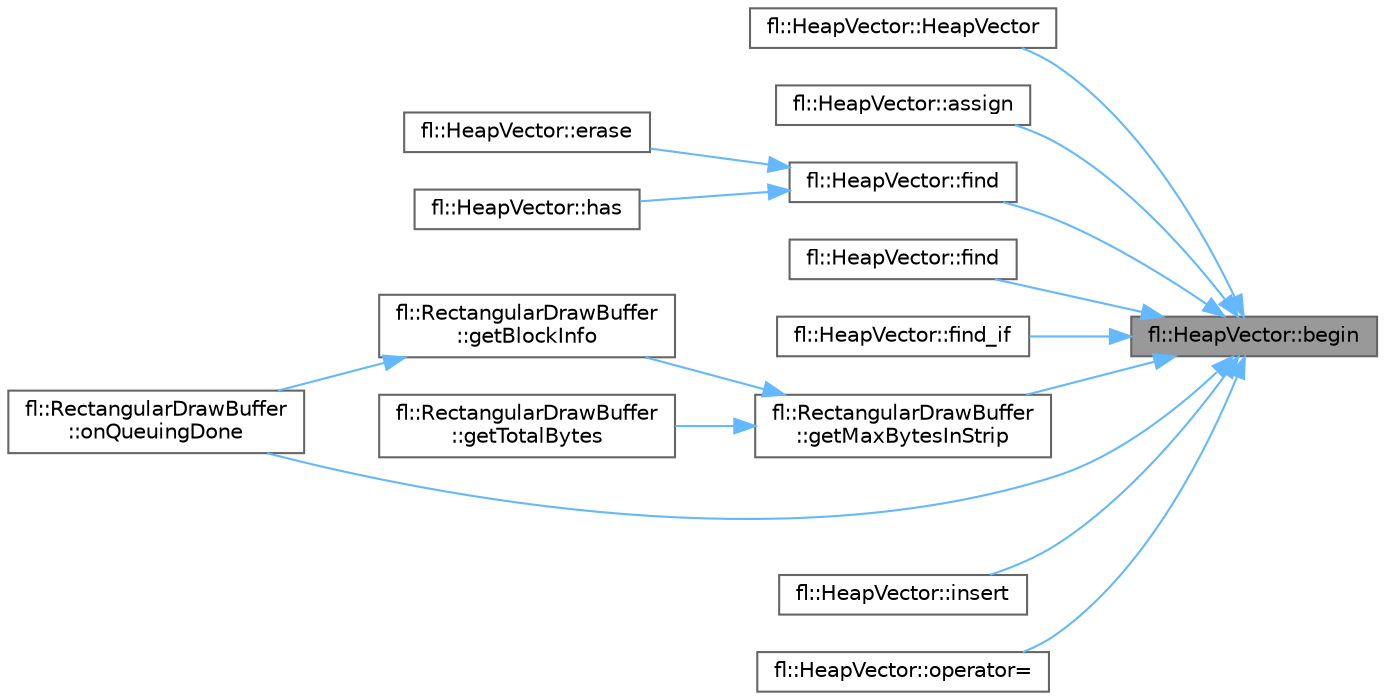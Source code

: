 digraph "fl::HeapVector::begin"
{
 // LATEX_PDF_SIZE
  bgcolor="transparent";
  edge [fontname=Helvetica,fontsize=10,labelfontname=Helvetica,labelfontsize=10];
  node [fontname=Helvetica,fontsize=10,shape=box,height=0.2,width=0.4];
  rankdir="RL";
  Node1 [id="Node000001",label="fl::HeapVector::begin",height=0.2,width=0.4,color="gray40", fillcolor="grey60", style="filled", fontcolor="black",tooltip=" "];
  Node1 -> Node2 [id="edge1_Node000001_Node000002",dir="back",color="steelblue1",style="solid",tooltip=" "];
  Node2 [id="Node000002",label="fl::HeapVector::HeapVector",height=0.2,width=0.4,color="grey40", fillcolor="white", style="filled",URL="$db/ddd/classfl_1_1_heap_vector.html#ae33a7e2f64524b3a0baf4f3217489809",tooltip=" "];
  Node1 -> Node3 [id="edge2_Node000001_Node000003",dir="back",color="steelblue1",style="solid",tooltip=" "];
  Node3 [id="Node000003",label="fl::HeapVector::assign",height=0.2,width=0.4,color="grey40", fillcolor="white", style="filled",URL="$db/ddd/classfl_1_1_heap_vector.html#afa10dffb342cb026d6c378e0cab57d14",tooltip=" "];
  Node1 -> Node4 [id="edge3_Node000001_Node000004",dir="back",color="steelblue1",style="solid",tooltip=" "];
  Node4 [id="Node000004",label="fl::HeapVector::find",height=0.2,width=0.4,color="grey40", fillcolor="white", style="filled",URL="$db/ddd/classfl_1_1_heap_vector.html#abdae713c35ce24944743c0a54070edfe",tooltip=" "];
  Node4 -> Node5 [id="edge4_Node000004_Node000005",dir="back",color="steelblue1",style="solid",tooltip=" "];
  Node5 [id="Node000005",label="fl::HeapVector::erase",height=0.2,width=0.4,color="grey40", fillcolor="white", style="filled",URL="$db/ddd/classfl_1_1_heap_vector.html#ace4cdd0396565da7276497ba04ed3927",tooltip=" "];
  Node4 -> Node6 [id="edge5_Node000004_Node000006",dir="back",color="steelblue1",style="solid",tooltip=" "];
  Node6 [id="Node000006",label="fl::HeapVector::has",height=0.2,width=0.4,color="grey40", fillcolor="white", style="filled",URL="$db/ddd/classfl_1_1_heap_vector.html#ae2d30cd7a627cd4c780e140eb2cabf0f",tooltip=" "];
  Node1 -> Node7 [id="edge6_Node000001_Node000007",dir="back",color="steelblue1",style="solid",tooltip=" "];
  Node7 [id="Node000007",label="fl::HeapVector::find",height=0.2,width=0.4,color="grey40", fillcolor="white", style="filled",URL="$db/ddd/classfl_1_1_heap_vector.html#a1bd6740fe3d7fb5b8cb631cba105ed85",tooltip=" "];
  Node1 -> Node8 [id="edge7_Node000001_Node000008",dir="back",color="steelblue1",style="solid",tooltip=" "];
  Node8 [id="Node000008",label="fl::HeapVector::find_if",height=0.2,width=0.4,color="grey40", fillcolor="white", style="filled",URL="$db/ddd/classfl_1_1_heap_vector.html#a859daf2d4968b7e8e448c7c47420dfa9",tooltip=" "];
  Node1 -> Node9 [id="edge8_Node000001_Node000009",dir="back",color="steelblue1",style="solid",tooltip=" "];
  Node9 [id="Node000009",label="fl::RectangularDrawBuffer\l::getMaxBytesInStrip",height=0.2,width=0.4,color="grey40", fillcolor="white", style="filled",URL="$de/d10/classfl_1_1_rectangular_draw_buffer.html#a87f728161573a58fb2bef6c684281bc8",tooltip=" "];
  Node9 -> Node10 [id="edge9_Node000009_Node000010",dir="back",color="steelblue1",style="solid",tooltip=" "];
  Node10 [id="Node000010",label="fl::RectangularDrawBuffer\l::getBlockInfo",height=0.2,width=0.4,color="grey40", fillcolor="white", style="filled",URL="$de/d10/classfl_1_1_rectangular_draw_buffer.html#a106bb52955940f3087ecf12131090458",tooltip=" "];
  Node10 -> Node11 [id="edge10_Node000010_Node000011",dir="back",color="steelblue1",style="solid",tooltip=" "];
  Node11 [id="Node000011",label="fl::RectangularDrawBuffer\l::onQueuingDone",height=0.2,width=0.4,color="grey40", fillcolor="white", style="filled",URL="$de/d10/classfl_1_1_rectangular_draw_buffer.html#a793464dde6e4e1a324ab46973615345c",tooltip=" "];
  Node9 -> Node12 [id="edge11_Node000009_Node000012",dir="back",color="steelblue1",style="solid",tooltip=" "];
  Node12 [id="Node000012",label="fl::RectangularDrawBuffer\l::getTotalBytes",height=0.2,width=0.4,color="grey40", fillcolor="white", style="filled",URL="$de/d10/classfl_1_1_rectangular_draw_buffer.html#af7234cecb489eed372031d3b1dd2ed6a",tooltip=" "];
  Node1 -> Node13 [id="edge12_Node000001_Node000013",dir="back",color="steelblue1",style="solid",tooltip=" "];
  Node13 [id="Node000013",label="fl::HeapVector::insert",height=0.2,width=0.4,color="grey40", fillcolor="white", style="filled",URL="$db/ddd/classfl_1_1_heap_vector.html#a4a2c31638b5aa6bc3dac996285547e06",tooltip=" "];
  Node1 -> Node11 [id="edge13_Node000001_Node000011",dir="back",color="steelblue1",style="solid",tooltip=" "];
  Node1 -> Node14 [id="edge14_Node000001_Node000014",dir="back",color="steelblue1",style="solid",tooltip=" "];
  Node14 [id="Node000014",label="fl::HeapVector::operator=",height=0.2,width=0.4,color="grey40", fillcolor="white", style="filled",URL="$db/ddd/classfl_1_1_heap_vector.html#a729f1c0fa07ccd04379a1c17fde5aee0",tooltip=" "];
}
